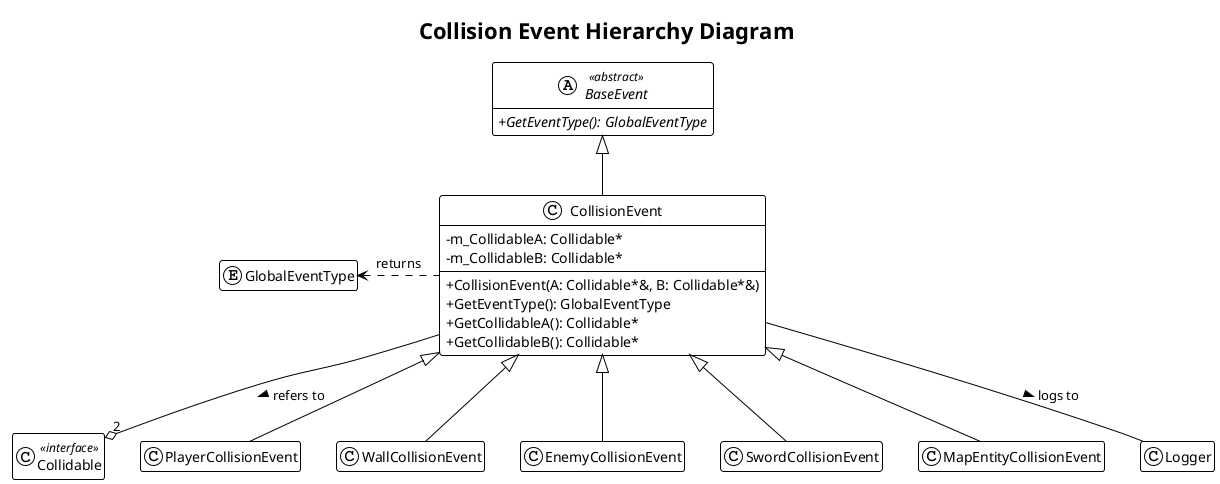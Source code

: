 @startuml
!theme plain
title Collision Event Hierarchy Diagram

' Settings for better readability
skinparam classAttributeIconSize 0
hide empty members

' --- Core Event System ---
enum GlobalEventType
abstract class BaseEvent <<abstract>> {
    + {abstract} GetEventType(): GlobalEventType
}

class Collidable <<interface>>


' Intermediate base class for all collision events
class CollisionEvent {
    - m_CollidableA: Collidable*
    - m_CollidableB: Collidable*
    --
    + CollisionEvent(A: Collidable*&, B: Collidable*&)
    + GetEventType(): GlobalEventType
    + GetCollidableA(): Collidable*
    + GetCollidableB(): Collidable*
}

' Concrete, specific collision event types
class PlayerCollisionEvent
class WallCollisionEvent
class EnemyCollisionEvent
class SwordCollisionEvent
class MapEntityCollisionEvent


' --- RELATIONSHIPS ---

' ==> Inheritance Hierarchy (Is-A)
' This forms a two-level inheritance tree.
BaseEvent <|-- CollisionEvent
CollisionEvent <|-- PlayerCollisionEvent
CollisionEvent <|-- WallCollisionEvent
CollisionEvent <|-- EnemyCollisionEvent
CollisionEvent <|-- SwordCollisionEvent
CollisionEvent <|-- MapEntityCollisionEvent
CollisionEvent ..l> GlobalEventType: returns

' ==> Association (Has-A / Refers-To)
' A CollisionEvent holds non-owning pointers to the two objects that collided.
CollisionEvent --o "2" Collidable : refers to >

CollisionEvent -- Logger : logs to >

@enduml